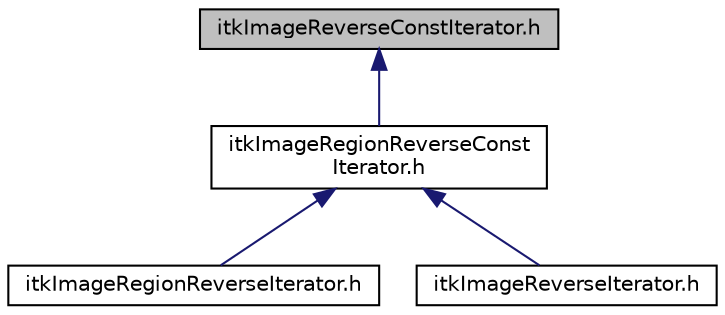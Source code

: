 digraph "itkImageReverseConstIterator.h"
{
 // LATEX_PDF_SIZE
  edge [fontname="Helvetica",fontsize="10",labelfontname="Helvetica",labelfontsize="10"];
  node [fontname="Helvetica",fontsize="10",shape=record];
  Node1 [label="itkImageReverseConstIterator.h",height=0.2,width=0.4,color="black", fillcolor="grey75", style="filled", fontcolor="black",tooltip=" "];
  Node1 -> Node2 [dir="back",color="midnightblue",fontsize="10",style="solid",fontname="Helvetica"];
  Node2 [label="itkImageRegionReverseConst\lIterator.h",height=0.2,width=0.4,color="black", fillcolor="white", style="filled",URL="$itkImageRegionReverseConstIterator_8h.html",tooltip=" "];
  Node2 -> Node3 [dir="back",color="midnightblue",fontsize="10",style="solid",fontname="Helvetica"];
  Node3 [label="itkImageRegionReverseIterator.h",height=0.2,width=0.4,color="black", fillcolor="white", style="filled",URL="$itkImageRegionReverseIterator_8h.html",tooltip=" "];
  Node2 -> Node4 [dir="back",color="midnightblue",fontsize="10",style="solid",fontname="Helvetica"];
  Node4 [label="itkImageReverseIterator.h",height=0.2,width=0.4,color="black", fillcolor="white", style="filled",URL="$itkImageReverseIterator_8h.html",tooltip=" "];
}
